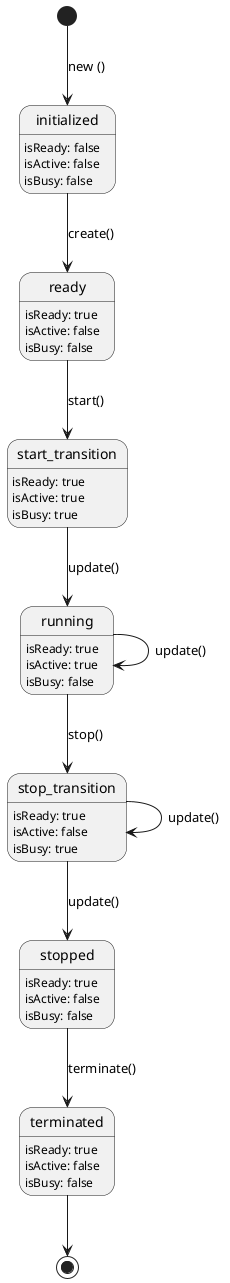 @startuml
[*] --> initialized :new ()
initialized --> ready : create()
ready --> start_transition : start()
start_transition --> running: update()
running --> running : update()
running --> stop_transition : stop()
stop_transition --> stop_transition : update()
stop_transition --> stopped : update()
stopped --> terminated : terminate()
terminated --> [*]

initialized: isReady: false
initialized: isActive: false
initialized: isBusy: false

ready: isReady: true
ready: isActive: false
ready: isBusy: false

start_transition: isReady: true
start_transition: isActive: true
start_transition: isBusy: true

running: isReady: true
running: isActive: true
running: isBusy: false

stop_transition: isReady: true
stop_transition: isActive: false
stop_transition: isBusy: true

stopped: isReady: true
stopped: isActive: false
stopped: isBusy: false

terminated: isReady: true
terminated: isActive: false
terminated: isBusy: false
@enduml
